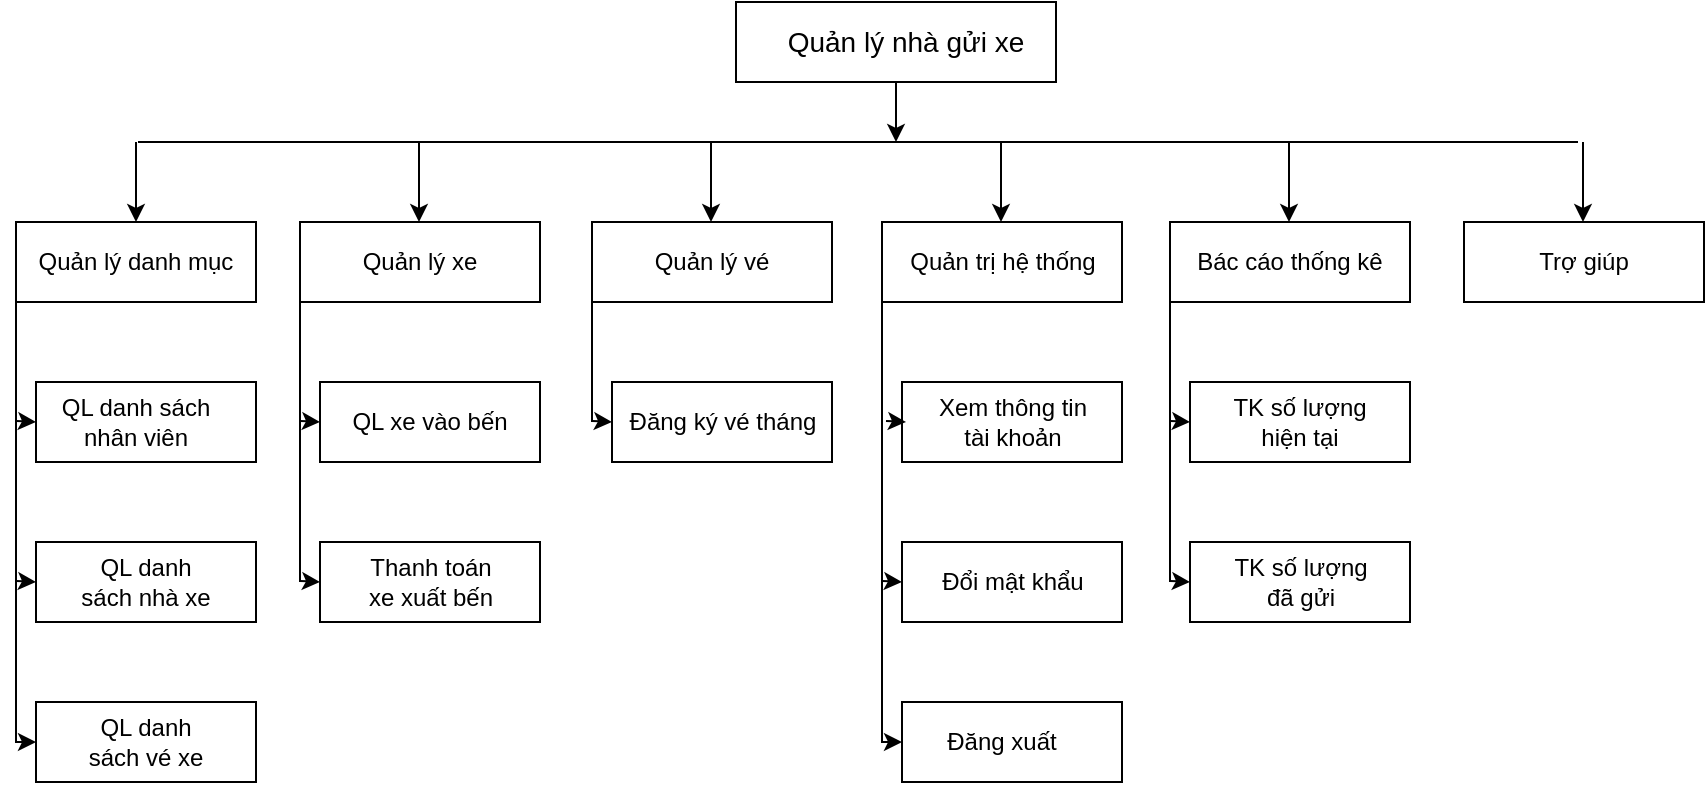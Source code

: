 <mxfile version="13.1.2" type="github"><diagram id="KNFdEl-VMwDgPztq5tjp" name="Page-1"><mxGraphModel dx="1695" dy="401" grid="1" gridSize="10" guides="1" tooltips="1" connect="1" arrows="1" fold="1" page="1" pageScale="1" pageWidth="827" pageHeight="1169" math="0" shadow="0"><root><mxCell id="0"/><mxCell id="1" parent="0"/><mxCell id="Og3nsB4qrMZIF1yUAsQc-23" style="edgeStyle=orthogonalEdgeStyle;rounded=0;orthogonalLoop=1;jettySize=auto;html=1;" parent="1" source="Og3nsB4qrMZIF1yUAsQc-1" edge="1"><mxGeometry relative="1" as="geometry"><mxPoint x="440" y="80" as="targetPoint"/></mxGeometry></mxCell><mxCell id="Og3nsB4qrMZIF1yUAsQc-1" value="" style="rounded=0;whiteSpace=wrap;html=1;" parent="1" vertex="1"><mxGeometry x="360" y="10" width="160" height="40" as="geometry"/></mxCell><mxCell id="Og3nsB4qrMZIF1yUAsQc-2" value="&lt;font style=&quot;font-size: 14px&quot;&gt;Quản lý nhà gửi xe&lt;/font&gt;" style="text;html=1;strokeColor=none;fillColor=none;align=center;verticalAlign=middle;whiteSpace=wrap;rounded=0;" parent="1" vertex="1"><mxGeometry x="380" y="20" width="130" height="20" as="geometry"/></mxCell><mxCell id="Og3nsB4qrMZIF1yUAsQc-36" style="edgeStyle=orthogonalEdgeStyle;rounded=0;orthogonalLoop=1;jettySize=auto;html=1;entryX=0;entryY=0.5;entryDx=0;entryDy=0;" parent="1" source="Og3nsB4qrMZIF1yUAsQc-4" target="Og3nsB4qrMZIF1yUAsQc-35" edge="1"><mxGeometry relative="1" as="geometry"><Array as="points"><mxPoint y="380"/></Array></mxGeometry></mxCell><mxCell id="Og3nsB4qrMZIF1yUAsQc-4" value="" style="rounded=0;whiteSpace=wrap;html=1;" parent="1" vertex="1"><mxGeometry y="120" width="120" height="40" as="geometry"/></mxCell><mxCell id="Og3nsB4qrMZIF1yUAsQc-5" value="Quản lý danh mục" style="text;html=1;strokeColor=none;fillColor=none;align=center;verticalAlign=middle;whiteSpace=wrap;rounded=0;" parent="1" vertex="1"><mxGeometry x="10" y="130" width="100" height="20" as="geometry"/></mxCell><mxCell id="Og3nsB4qrMZIF1yUAsQc-6" value="" style="rounded=0;whiteSpace=wrap;html=1;" parent="1" vertex="1"><mxGeometry x="142" y="120" width="120" height="40" as="geometry"/></mxCell><mxCell id="Og3nsB4qrMZIF1yUAsQc-7" value="Quản lý xe" style="text;html=1;strokeColor=none;fillColor=none;align=center;verticalAlign=middle;whiteSpace=wrap;rounded=0;" parent="1" vertex="1"><mxGeometry x="172" y="130" width="60" height="20" as="geometry"/></mxCell><mxCell id="Og3nsB4qrMZIF1yUAsQc-8" value="" style="rounded=0;whiteSpace=wrap;html=1;" parent="1" vertex="1"><mxGeometry x="288" y="120" width="120" height="40" as="geometry"/></mxCell><mxCell id="Og3nsB4qrMZIF1yUAsQc-9" value="Quản lý vé" style="text;html=1;strokeColor=none;fillColor=none;align=center;verticalAlign=middle;whiteSpace=wrap;rounded=0;" parent="1" vertex="1"><mxGeometry x="318" y="130" width="60" height="20" as="geometry"/></mxCell><mxCell id="Og3nsB4qrMZIF1yUAsQc-10" value="" style="rounded=0;whiteSpace=wrap;html=1;" parent="1" vertex="1"><mxGeometry x="433" y="120" width="120" height="40" as="geometry"/></mxCell><mxCell id="Og3nsB4qrMZIF1yUAsQc-11" value="Quản trị hệ thống" style="text;html=1;strokeColor=none;fillColor=none;align=center;verticalAlign=middle;whiteSpace=wrap;rounded=0;" parent="1" vertex="1"><mxGeometry x="443.5" y="130" width="99" height="20" as="geometry"/></mxCell><mxCell id="Og3nsB4qrMZIF1yUAsQc-12" value="" style="rounded=0;whiteSpace=wrap;html=1;" parent="1" vertex="1"><mxGeometry x="577" y="120" width="120" height="40" as="geometry"/></mxCell><mxCell id="Og3nsB4qrMZIF1yUAsQc-13" value="Bác cáo thống kê" style="text;html=1;strokeColor=none;fillColor=none;align=center;verticalAlign=middle;whiteSpace=wrap;rounded=0;" parent="1" vertex="1"><mxGeometry x="582" y="130" width="110" height="20" as="geometry"/></mxCell><mxCell id="Og3nsB4qrMZIF1yUAsQc-14" value="" style="rounded=0;whiteSpace=wrap;html=1;" parent="1" vertex="1"><mxGeometry x="724" y="120" width="120" height="40" as="geometry"/></mxCell><mxCell id="Og3nsB4qrMZIF1yUAsQc-15" value="Trợ giúp" style="text;html=1;strokeColor=none;fillColor=none;align=center;verticalAlign=middle;whiteSpace=wrap;rounded=0;" parent="1" vertex="1"><mxGeometry x="757" y="130" width="54" height="20" as="geometry"/></mxCell><mxCell id="Og3nsB4qrMZIF1yUAsQc-22" value="" style="endArrow=none;html=1;" parent="1" edge="1"><mxGeometry width="50" height="50" relative="1" as="geometry"><mxPoint x="61" y="80" as="sourcePoint"/><mxPoint x="781" y="80" as="targetPoint"/></mxGeometry></mxCell><mxCell id="Og3nsB4qrMZIF1yUAsQc-27" value="" style="endArrow=classic;html=1;entryX=0.5;entryY=0;entryDx=0;entryDy=0;" parent="1" target="Og3nsB4qrMZIF1yUAsQc-4" edge="1"><mxGeometry width="50" height="50" relative="1" as="geometry"><mxPoint x="60" y="80" as="sourcePoint"/><mxPoint x="110" y="30" as="targetPoint"/></mxGeometry></mxCell><mxCell id="Og3nsB4qrMZIF1yUAsQc-28" value="" style="endArrow=classic;html=1;entryX=0.5;entryY=0;entryDx=0;entryDy=0;" parent="1" edge="1"><mxGeometry width="50" height="50" relative="1" as="geometry"><mxPoint x="201.5" y="80" as="sourcePoint"/><mxPoint x="201.5" y="120" as="targetPoint"/><Array as="points"><mxPoint x="201.5" y="100"/></Array></mxGeometry></mxCell><mxCell id="Og3nsB4qrMZIF1yUAsQc-29" value="" style="endArrow=classic;html=1;entryX=0.5;entryY=0;entryDx=0;entryDy=0;" parent="1" edge="1"><mxGeometry width="50" height="50" relative="1" as="geometry"><mxPoint x="347.5" y="80" as="sourcePoint"/><mxPoint x="347.5" y="120" as="targetPoint"/></mxGeometry></mxCell><mxCell id="Og3nsB4qrMZIF1yUAsQc-30" value="" style="endArrow=classic;html=1;entryX=0.5;entryY=0;entryDx=0;entryDy=0;" parent="1" edge="1"><mxGeometry width="50" height="50" relative="1" as="geometry"><mxPoint x="492.5" y="80" as="sourcePoint"/><mxPoint x="492.5" y="120" as="targetPoint"/></mxGeometry></mxCell><mxCell id="Og3nsB4qrMZIF1yUAsQc-31" value="" style="endArrow=classic;html=1;entryX=0.5;entryY=0;entryDx=0;entryDy=0;" parent="1" edge="1"><mxGeometry width="50" height="50" relative="1" as="geometry"><mxPoint x="636.5" y="80" as="sourcePoint"/><mxPoint x="636.5" y="120" as="targetPoint"/></mxGeometry></mxCell><mxCell id="Og3nsB4qrMZIF1yUAsQc-32" value="" style="endArrow=classic;html=1;entryX=0.5;entryY=0;entryDx=0;entryDy=0;" parent="1" edge="1"><mxGeometry width="50" height="50" relative="1" as="geometry"><mxPoint x="783.5" y="80" as="sourcePoint"/><mxPoint x="783.5" y="120" as="targetPoint"/></mxGeometry></mxCell><mxCell id="Og3nsB4qrMZIF1yUAsQc-33" value="" style="rounded=0;whiteSpace=wrap;html=1;" parent="1" vertex="1"><mxGeometry x="10" y="200" width="110" height="40" as="geometry"/></mxCell><mxCell id="Og3nsB4qrMZIF1yUAsQc-34" value="" style="rounded=0;whiteSpace=wrap;html=1;" parent="1" vertex="1"><mxGeometry x="10" y="280" width="110" height="40" as="geometry"/></mxCell><mxCell id="Og3nsB4qrMZIF1yUAsQc-35" value="" style="rounded=0;whiteSpace=wrap;html=1;" parent="1" vertex="1"><mxGeometry x="10" y="360" width="110" height="40" as="geometry"/></mxCell><mxCell id="Og3nsB4qrMZIF1yUAsQc-38" value="" style="endArrow=classic;html=1;entryX=0;entryY=0.5;entryDx=0;entryDy=0;" parent="1" target="Og3nsB4qrMZIF1yUAsQc-34" edge="1"><mxGeometry width="50" height="50" relative="1" as="geometry"><mxPoint y="299.5" as="sourcePoint"/><mxPoint x="10" y="290" as="targetPoint"/></mxGeometry></mxCell><mxCell id="Og3nsB4qrMZIF1yUAsQc-41" value="" style="endArrow=classic;html=1;entryX=0;entryY=0.5;entryDx=0;entryDy=0;" parent="1" edge="1"><mxGeometry width="50" height="50" relative="1" as="geometry"><mxPoint y="219.5" as="sourcePoint"/><mxPoint x="10" y="220" as="targetPoint"/></mxGeometry></mxCell><mxCell id="Og3nsB4qrMZIF1yUAsQc-43" value="QL danh sách nhân viên" style="text;html=1;strokeColor=none;fillColor=none;align=center;verticalAlign=middle;whiteSpace=wrap;rounded=0;" parent="1" vertex="1"><mxGeometry x="20" y="210" width="80" height="20" as="geometry"/></mxCell><mxCell id="Og3nsB4qrMZIF1yUAsQc-44" value="QL danh sách nhà xe" style="text;html=1;strokeColor=none;fillColor=none;align=center;verticalAlign=middle;whiteSpace=wrap;rounded=0;" parent="1" vertex="1"><mxGeometry x="30" y="290" width="70" height="20" as="geometry"/></mxCell><mxCell id="Og3nsB4qrMZIF1yUAsQc-45" value="QL danh sách vé xe" style="text;html=1;strokeColor=none;fillColor=none;align=center;verticalAlign=middle;whiteSpace=wrap;rounded=0;" parent="1" vertex="1"><mxGeometry x="30" y="370" width="70" height="20" as="geometry"/></mxCell><mxCell id="Og3nsB4qrMZIF1yUAsQc-46" value="" style="rounded=0;whiteSpace=wrap;html=1;" parent="1" vertex="1"><mxGeometry x="152" y="200" width="110" height="40" as="geometry"/></mxCell><mxCell id="Og3nsB4qrMZIF1yUAsQc-47" value="" style="rounded=0;whiteSpace=wrap;html=1;" parent="1" vertex="1"><mxGeometry x="152" y="280" width="110" height="40" as="geometry"/></mxCell><mxCell id="Og3nsB4qrMZIF1yUAsQc-49" value="" style="endArrow=none;html=1;" parent="1" edge="1"><mxGeometry width="50" height="50" relative="1" as="geometry"><mxPoint x="142" y="300" as="sourcePoint"/><mxPoint x="142" y="140" as="targetPoint"/></mxGeometry></mxCell><mxCell id="Og3nsB4qrMZIF1yUAsQc-50" value="" style="endArrow=classic;html=1;entryX=0;entryY=0.5;entryDx=0;entryDy=0;" parent="1" edge="1"><mxGeometry width="50" height="50" relative="1" as="geometry"><mxPoint x="142" y="299.5" as="sourcePoint"/><mxPoint x="152" y="300" as="targetPoint"/></mxGeometry></mxCell><mxCell id="Og3nsB4qrMZIF1yUAsQc-51" value="" style="endArrow=classic;html=1;entryX=0;entryY=0.5;entryDx=0;entryDy=0;" parent="1" edge="1"><mxGeometry width="50" height="50" relative="1" as="geometry"><mxPoint x="142" y="219.5" as="sourcePoint"/><mxPoint x="152" y="220" as="targetPoint"/></mxGeometry></mxCell><mxCell id="Og3nsB4qrMZIF1yUAsQc-52" value="" style="rounded=0;whiteSpace=wrap;html=1;" parent="1" vertex="1"><mxGeometry x="298" y="200" width="110" height="40" as="geometry"/></mxCell><mxCell id="Og3nsB4qrMZIF1yUAsQc-53" value="" style="rounded=0;whiteSpace=wrap;html=1;" parent="1" vertex="1"><mxGeometry x="443" y="280" width="110" height="40" as="geometry"/></mxCell><mxCell id="Og3nsB4qrMZIF1yUAsQc-54" value="" style="rounded=0;whiteSpace=wrap;html=1;" parent="1" vertex="1"><mxGeometry x="443" y="200" width="110" height="40" as="geometry"/></mxCell><mxCell id="Og3nsB4qrMZIF1yUAsQc-55" value="" style="rounded=0;whiteSpace=wrap;html=1;" parent="1" vertex="1"><mxGeometry x="443" y="360" width="110" height="40" as="geometry"/></mxCell><mxCell id="Og3nsB4qrMZIF1yUAsQc-56" value="" style="rounded=0;whiteSpace=wrap;html=1;" parent="1" vertex="1"><mxGeometry x="587" y="200" width="110" height="40" as="geometry"/></mxCell><mxCell id="Og3nsB4qrMZIF1yUAsQc-57" value="" style="rounded=0;whiteSpace=wrap;html=1;" parent="1" vertex="1"><mxGeometry x="587" y="280" width="110" height="40" as="geometry"/></mxCell><mxCell id="Og3nsB4qrMZIF1yUAsQc-58" value="" style="endArrow=none;html=1;" parent="1" edge="1"><mxGeometry width="50" height="50" relative="1" as="geometry"><mxPoint x="288" y="220" as="sourcePoint"/><mxPoint x="288" y="140" as="targetPoint"/><Array as="points"><mxPoint x="288" y="180"/></Array></mxGeometry></mxCell><mxCell id="Og3nsB4qrMZIF1yUAsQc-60" style="edgeStyle=orthogonalEdgeStyle;rounded=0;orthogonalLoop=1;jettySize=auto;html=1;entryX=0;entryY=0.5;entryDx=0;entryDy=0;" parent="1" edge="1"><mxGeometry relative="1" as="geometry"><mxPoint x="433" y="160" as="sourcePoint"/><mxPoint x="443" y="380" as="targetPoint"/><Array as="points"><mxPoint x="433" y="380"/></Array></mxGeometry></mxCell><mxCell id="Og3nsB4qrMZIF1yUAsQc-61" value="" style="endArrow=none;html=1;" parent="1" edge="1"><mxGeometry width="50" height="50" relative="1" as="geometry"><mxPoint x="577" y="300" as="sourcePoint"/><mxPoint x="577" y="140" as="targetPoint"/></mxGeometry></mxCell><mxCell id="Og3nsB4qrMZIF1yUAsQc-62" value="" style="endArrow=classic;html=1;entryX=0;entryY=0.5;entryDx=0;entryDy=0;" parent="1" edge="1"><mxGeometry width="50" height="50" relative="1" as="geometry"><mxPoint x="288" y="219.5" as="sourcePoint"/><mxPoint x="298" y="220" as="targetPoint"/></mxGeometry></mxCell><mxCell id="Og3nsB4qrMZIF1yUAsQc-63" value="" style="endArrow=classic;html=1;entryX=0;entryY=0.5;entryDx=0;entryDy=0;" parent="1" edge="1"><mxGeometry width="50" height="50" relative="1" as="geometry"><mxPoint x="433" y="299.5" as="sourcePoint"/><mxPoint x="443" y="300" as="targetPoint"/></mxGeometry></mxCell><mxCell id="Og3nsB4qrMZIF1yUAsQc-64" value="" style="endArrow=classic;html=1;entryX=0;entryY=0.5;entryDx=0;entryDy=0;" parent="1" edge="1"><mxGeometry width="50" height="50" relative="1" as="geometry"><mxPoint x="435" y="219.5" as="sourcePoint"/><mxPoint x="445" y="220" as="targetPoint"/></mxGeometry></mxCell><mxCell id="Og3nsB4qrMZIF1yUAsQc-65" value="" style="endArrow=classic;html=1;entryX=0;entryY=0.5;entryDx=0;entryDy=0;" parent="1" edge="1"><mxGeometry width="50" height="50" relative="1" as="geometry"><mxPoint x="577" y="299.5" as="sourcePoint"/><mxPoint x="587" y="300" as="targetPoint"/></mxGeometry></mxCell><mxCell id="Og3nsB4qrMZIF1yUAsQc-66" value="" style="endArrow=classic;html=1;entryX=0;entryY=0.5;entryDx=0;entryDy=0;" parent="1" edge="1"><mxGeometry width="50" height="50" relative="1" as="geometry"><mxPoint x="577" y="219.5" as="sourcePoint"/><mxPoint x="587" y="220" as="targetPoint"/></mxGeometry></mxCell><mxCell id="Og3nsB4qrMZIF1yUAsQc-67" value="QL xe vào bến" style="text;html=1;strokeColor=none;fillColor=none;align=center;verticalAlign=middle;whiteSpace=wrap;rounded=0;" parent="1" vertex="1"><mxGeometry x="163" y="210" width="88" height="20" as="geometry"/></mxCell><mxCell id="Og3nsB4qrMZIF1yUAsQc-68" value="Thanh toán xe xuất bến" style="text;html=1;strokeColor=none;fillColor=none;align=center;verticalAlign=middle;whiteSpace=wrap;rounded=0;" parent="1" vertex="1"><mxGeometry x="170.5" y="290" width="73" height="20" as="geometry"/></mxCell><mxCell id="Og3nsB4qrMZIF1yUAsQc-69" value="Đăng ký vé tháng" style="text;html=1;strokeColor=none;fillColor=none;align=center;verticalAlign=middle;whiteSpace=wrap;rounded=0;" parent="1" vertex="1"><mxGeometry x="304.5" y="210" width="97" height="20" as="geometry"/></mxCell><mxCell id="Og3nsB4qrMZIF1yUAsQc-70" value="Xem thông tin tài khoản" style="text;html=1;strokeColor=none;fillColor=none;align=center;verticalAlign=middle;whiteSpace=wrap;rounded=0;" parent="1" vertex="1"><mxGeometry x="459.5" y="210" width="77" height="20" as="geometry"/></mxCell><mxCell id="Og3nsB4qrMZIF1yUAsQc-71" value="Đổi mật khẩu" style="text;html=1;strokeColor=none;fillColor=none;align=center;verticalAlign=middle;whiteSpace=wrap;rounded=0;" parent="1" vertex="1"><mxGeometry x="459.5" y="290" width="77" height="20" as="geometry"/></mxCell><mxCell id="Og3nsB4qrMZIF1yUAsQc-72" value="Đăng xuất" style="text;html=1;strokeColor=none;fillColor=none;align=center;verticalAlign=middle;whiteSpace=wrap;rounded=0;" parent="1" vertex="1"><mxGeometry x="457" y="370" width="72" height="20" as="geometry"/></mxCell><mxCell id="Og3nsB4qrMZIF1yUAsQc-73" value="TK số lượng hiện tại" style="text;html=1;strokeColor=none;fillColor=none;align=center;verticalAlign=middle;whiteSpace=wrap;rounded=0;" parent="1" vertex="1"><mxGeometry x="603" y="210" width="78" height="20" as="geometry"/></mxCell><mxCell id="Og3nsB4qrMZIF1yUAsQc-74" value="TK số lượng đã gửi" style="text;html=1;strokeColor=none;fillColor=none;align=center;verticalAlign=middle;whiteSpace=wrap;rounded=0;" parent="1" vertex="1"><mxGeometry x="605.5" y="290" width="73" height="20" as="geometry"/></mxCell></root></mxGraphModel></diagram></mxfile>